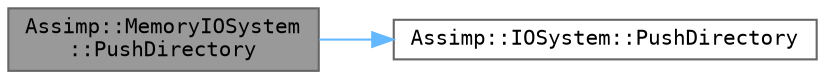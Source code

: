 digraph "Assimp::MemoryIOSystem::PushDirectory"
{
 // LATEX_PDF_SIZE
  bgcolor="transparent";
  edge [fontname=Terminal,fontsize=10,labelfontname=Helvetica,labelfontsize=10];
  node [fontname=Terminal,fontsize=10,shape=box,height=0.2,width=0.4];
  rankdir="LR";
  Node1 [label="Assimp::MemoryIOSystem\l::PushDirectory",height=0.2,width=0.4,color="gray40", fillcolor="grey60", style="filled", fontcolor="black",tooltip="Will push the directory."];
  Node1 -> Node2 [color="steelblue1",style="solid"];
  Node2 [label="Assimp::IOSystem::PushDirectory",height=0.2,width=0.4,color="grey40", fillcolor="white", style="filled",URL="$class_assimp_1_1_i_o_system.html#a07c2c93fac300df44c756174fcea71e8",tooltip="Pushes a new directory onto the directory stack."];
}
